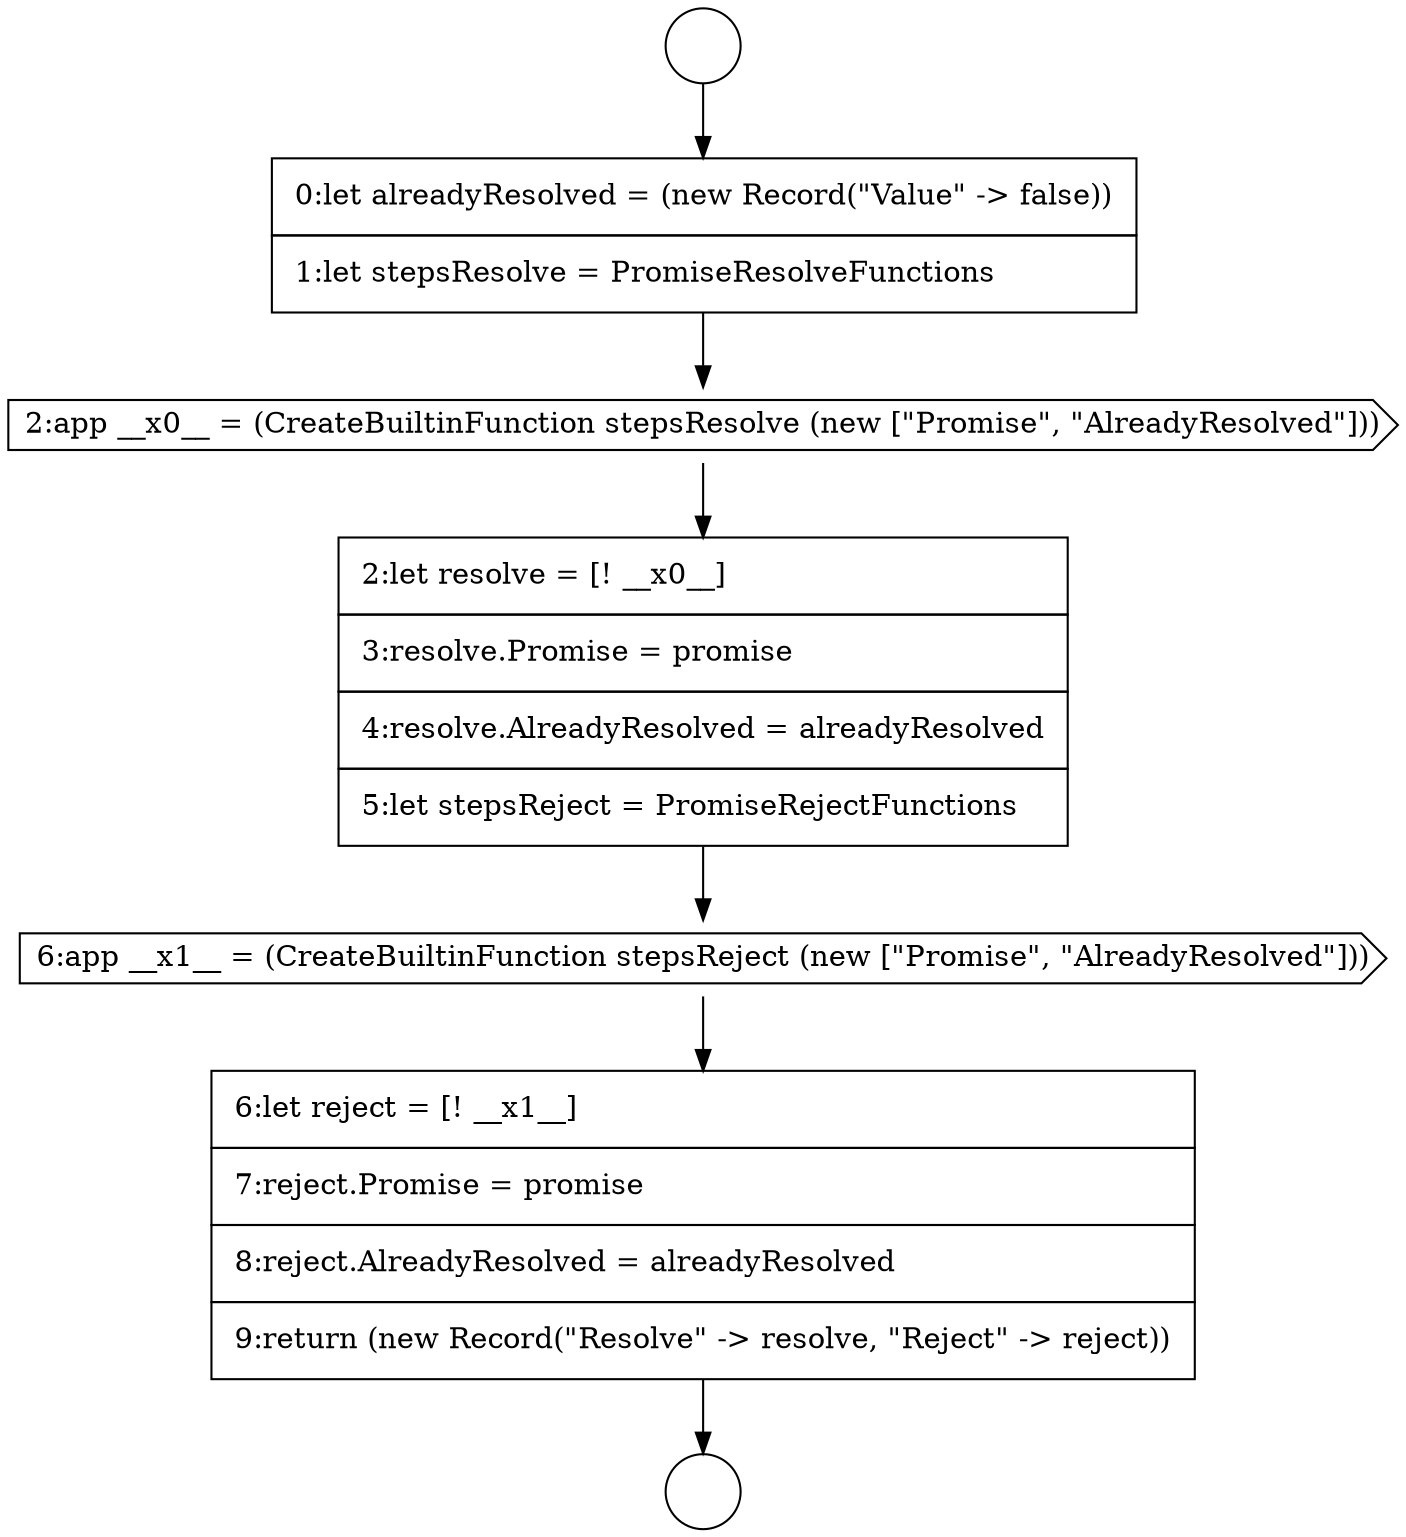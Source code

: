 digraph {
  node18492 [shape=cds, label=<<font color="black">2:app __x0__ = (CreateBuiltinFunction stepsResolve (new [&quot;Promise&quot;, &quot;AlreadyResolved&quot;]))</font>> color="black" fillcolor="white" style=filled]
  node18493 [shape=none, margin=0, label=<<font color="black">
    <table border="0" cellborder="1" cellspacing="0" cellpadding="10">
      <tr><td align="left">2:let resolve = [! __x0__]</td></tr>
      <tr><td align="left">3:resolve.Promise = promise</td></tr>
      <tr><td align="left">4:resolve.AlreadyResolved = alreadyResolved</td></tr>
      <tr><td align="left">5:let stepsReject = PromiseRejectFunctions</td></tr>
    </table>
  </font>> color="black" fillcolor="white" style=filled]
  node18489 [shape=circle label=" " color="black" fillcolor="white" style=filled]
  node18494 [shape=cds, label=<<font color="black">6:app __x1__ = (CreateBuiltinFunction stepsReject (new [&quot;Promise&quot;, &quot;AlreadyResolved&quot;]))</font>> color="black" fillcolor="white" style=filled]
  node18490 [shape=circle label=" " color="black" fillcolor="white" style=filled]
  node18495 [shape=none, margin=0, label=<<font color="black">
    <table border="0" cellborder="1" cellspacing="0" cellpadding="10">
      <tr><td align="left">6:let reject = [! __x1__]</td></tr>
      <tr><td align="left">7:reject.Promise = promise</td></tr>
      <tr><td align="left">8:reject.AlreadyResolved = alreadyResolved</td></tr>
      <tr><td align="left">9:return (new Record(&quot;Resolve&quot; -&gt; resolve, &quot;Reject&quot; -&gt; reject))</td></tr>
    </table>
  </font>> color="black" fillcolor="white" style=filled]
  node18491 [shape=none, margin=0, label=<<font color="black">
    <table border="0" cellborder="1" cellspacing="0" cellpadding="10">
      <tr><td align="left">0:let alreadyResolved = (new Record(&quot;Value&quot; -&gt; false))</td></tr>
      <tr><td align="left">1:let stepsResolve = PromiseResolveFunctions</td></tr>
    </table>
  </font>> color="black" fillcolor="white" style=filled]
  node18495 -> node18490 [ color="black"]
  node18489 -> node18491 [ color="black"]
  node18492 -> node18493 [ color="black"]
  node18493 -> node18494 [ color="black"]
  node18491 -> node18492 [ color="black"]
  node18494 -> node18495 [ color="black"]
}

